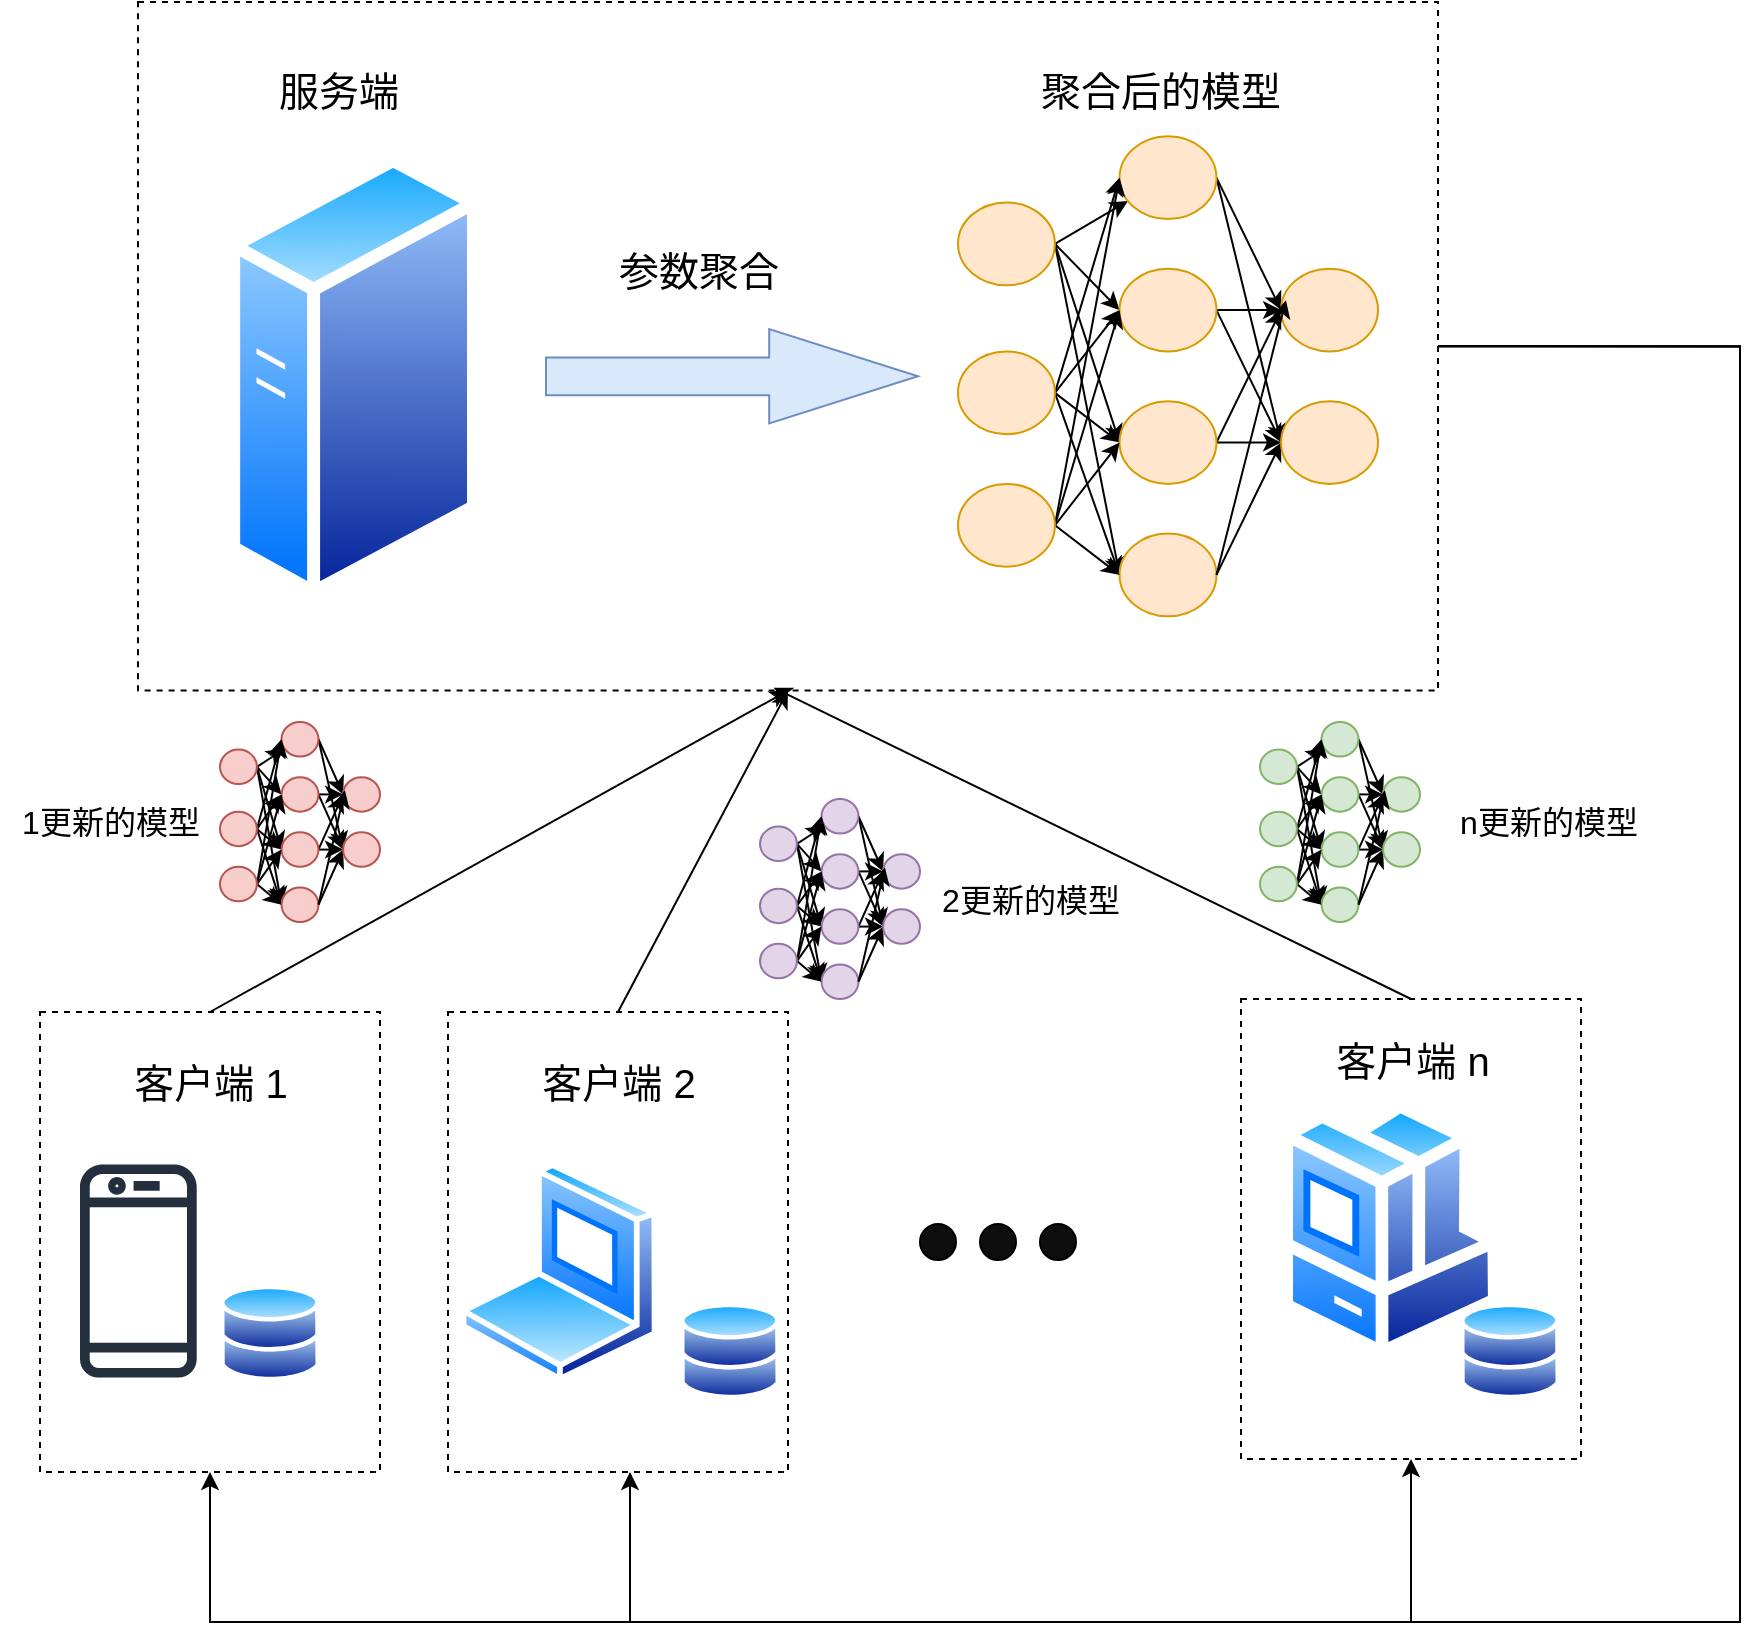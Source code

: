 <mxfile version="26.1.2">
  <diagram name="第 1 页" id="31q3D3CnDwsnLM9kuQsy">
    <mxGraphModel dx="1793" dy="2044" grid="1" gridSize="10" guides="1" tooltips="1" connect="1" arrows="1" fold="1" page="1" pageScale="1" pageWidth="827" pageHeight="1169" math="0" shadow="0">
      <root>
        <mxCell id="0" />
        <mxCell id="1" parent="0" />
        <mxCell id="vy_A0kVUEXBCtg2rwdy0-69" value="" style="rounded=0;whiteSpace=wrap;html=1;fontFamily=Helvetica;fontSize=11;fontColor=default;labelBackgroundColor=default;fillColor=none;strokeColor=default;dashed=1;" vertex="1" parent="1">
          <mxGeometry x="640.5" y="448.5" width="170" height="230" as="geometry" />
        </mxCell>
        <mxCell id="vy_A0kVUEXBCtg2rwdy0-84" style="shape=connector;rounded=0;orthogonalLoop=1;jettySize=auto;html=1;exitX=0.5;exitY=0;exitDx=0;exitDy=0;entryX=0.5;entryY=1;entryDx=0;entryDy=0;strokeColor=default;align=center;verticalAlign=middle;fontFamily=Helvetica;fontSize=11;fontColor=default;labelBackgroundColor=default;endArrow=classic;" edge="1" parent="1" source="vy_A0kVUEXBCtg2rwdy0-51" target="vy_A0kVUEXBCtg2rwdy0-50">
          <mxGeometry relative="1" as="geometry" />
        </mxCell>
        <mxCell id="vy_A0kVUEXBCtg2rwdy0-51" value="" style="rounded=0;whiteSpace=wrap;html=1;fontFamily=Helvetica;fontSize=11;fontColor=default;labelBackgroundColor=default;fillColor=none;strokeColor=default;dashed=1;" vertex="1" parent="1">
          <mxGeometry x="40" y="455" width="170" height="230" as="geometry" />
        </mxCell>
        <mxCell id="vy_A0kVUEXBCtg2rwdy0-1" value="" style="image;aspect=fixed;perimeter=ellipsePerimeter;html=1;align=center;shadow=0;dashed=0;spacingTop=3;image=img/lib/active_directory/databases.svg;" vertex="1" parent="1">
          <mxGeometry x="130.0" y="591" width="50" height="49" as="geometry" />
        </mxCell>
        <mxCell id="vy_A0kVUEXBCtg2rwdy0-3" value="" style="sketch=0;outlineConnect=0;fontColor=#232F3E;gradientColor=none;fillColor=#232F3D;strokeColor=none;dashed=0;verticalLabelPosition=bottom;verticalAlign=top;align=center;html=1;fontSize=12;fontStyle=0;aspect=fixed;pointerEvents=1;shape=mxgraph.aws4.mobile_client;" vertex="1" parent="1">
          <mxGeometry x="60" y="529" width="58.35" height="111" as="geometry" />
        </mxCell>
        <mxCell id="vy_A0kVUEXBCtg2rwdy0-4" value="" style="image;aspect=fixed;perimeter=ellipsePerimeter;html=1;align=center;shadow=0;dashed=0;spacingTop=3;image=img/lib/active_directory/laptop_client.svg;" vertex="1" parent="1">
          <mxGeometry x="250" y="530" width="99" height="110" as="geometry" />
        </mxCell>
        <mxCell id="vy_A0kVUEXBCtg2rwdy0-5" value="" style="image;aspect=fixed;perimeter=ellipsePerimeter;html=1;align=center;shadow=0;dashed=0;spacingTop=3;image=img/lib/active_directory/workstation_client.svg;" vertex="1" parent="1">
          <mxGeometry x="660" y="498.5" width="110.5" height="130" as="geometry" />
        </mxCell>
        <mxCell id="vy_A0kVUEXBCtg2rwdy0-48" value="" style="image;aspect=fixed;perimeter=ellipsePerimeter;html=1;align=center;shadow=0;dashed=0;spacingTop=3;image=img/lib/active_directory/databases.svg;" vertex="1" parent="1">
          <mxGeometry x="360" y="600" width="50" height="49" as="geometry" />
        </mxCell>
        <mxCell id="vy_A0kVUEXBCtg2rwdy0-49" value="" style="image;aspect=fixed;perimeter=ellipsePerimeter;html=1;align=center;shadow=0;dashed=0;spacingTop=3;image=img/lib/active_directory/databases.svg;" vertex="1" parent="1">
          <mxGeometry x="750" y="600" width="50" height="49" as="geometry" />
        </mxCell>
        <mxCell id="vy_A0kVUEXBCtg2rwdy0-60" value="" style="group" vertex="1" connectable="0" parent="1">
          <mxGeometry x="89" y="-50" width="650" height="344.3" as="geometry" />
        </mxCell>
        <mxCell id="vy_A0kVUEXBCtg2rwdy0-50" value="" style="rounded=0;whiteSpace=wrap;html=1;fontFamily=Helvetica;fontSize=11;fontColor=default;labelBackgroundColor=default;fillColor=none;strokeColor=default;dashed=1;" vertex="1" parent="vy_A0kVUEXBCtg2rwdy0-60">
          <mxGeometry width="650" height="344.3" as="geometry" />
        </mxCell>
        <mxCell id="vy_A0kVUEXBCtg2rwdy0-59" value="" style="group" vertex="1" connectable="0" parent="vy_A0kVUEXBCtg2rwdy0-60">
          <mxGeometry x="44.6" y="24.3" width="575.4" height="282.85" as="geometry" />
        </mxCell>
        <mxCell id="vy_A0kVUEXBCtg2rwdy0-2" value="" style="image;aspect=fixed;perimeter=ellipsePerimeter;html=1;align=center;shadow=0;dashed=0;spacingTop=3;image=img/lib/active_directory/generic_server.svg;" vertex="1" parent="vy_A0kVUEXBCtg2rwdy0-59">
          <mxGeometry y="49.99" width="126.4" height="225.71" as="geometry" />
        </mxCell>
        <mxCell id="vy_A0kVUEXBCtg2rwdy0-47" value="" style="group" vertex="1" connectable="0" parent="vy_A0kVUEXBCtg2rwdy0-59">
          <mxGeometry x="365.4" y="42.85" width="210" height="240" as="geometry" />
        </mxCell>
        <mxCell id="vy_A0kVUEXBCtg2rwdy0-21" style="rounded=0;orthogonalLoop=1;jettySize=auto;html=1;exitX=1;exitY=0.5;exitDx=0;exitDy=0;" edge="1" parent="vy_A0kVUEXBCtg2rwdy0-47" source="vy_A0kVUEXBCtg2rwdy0-6" target="vy_A0kVUEXBCtg2rwdy0-9">
          <mxGeometry relative="1" as="geometry" />
        </mxCell>
        <mxCell id="vy_A0kVUEXBCtg2rwdy0-22" style="rounded=0;orthogonalLoop=1;jettySize=auto;html=1;exitX=1;exitY=0.5;exitDx=0;exitDy=0;entryX=0;entryY=0.5;entryDx=0;entryDy=0;" edge="1" parent="vy_A0kVUEXBCtg2rwdy0-47" source="vy_A0kVUEXBCtg2rwdy0-6" target="vy_A0kVUEXBCtg2rwdy0-10">
          <mxGeometry relative="1" as="geometry" />
        </mxCell>
        <mxCell id="vy_A0kVUEXBCtg2rwdy0-23" style="rounded=0;orthogonalLoop=1;jettySize=auto;html=1;exitX=1;exitY=0.5;exitDx=0;exitDy=0;entryX=0;entryY=0.5;entryDx=0;entryDy=0;" edge="1" parent="vy_A0kVUEXBCtg2rwdy0-47" source="vy_A0kVUEXBCtg2rwdy0-6" target="vy_A0kVUEXBCtg2rwdy0-11">
          <mxGeometry relative="1" as="geometry" />
        </mxCell>
        <mxCell id="vy_A0kVUEXBCtg2rwdy0-24" style="rounded=0;orthogonalLoop=1;jettySize=auto;html=1;exitX=1;exitY=0.5;exitDx=0;exitDy=0;entryX=0;entryY=0.5;entryDx=0;entryDy=0;" edge="1" parent="vy_A0kVUEXBCtg2rwdy0-47" source="vy_A0kVUEXBCtg2rwdy0-6" target="vy_A0kVUEXBCtg2rwdy0-12">
          <mxGeometry relative="1" as="geometry" />
        </mxCell>
        <mxCell id="vy_A0kVUEXBCtg2rwdy0-6" value="" style="ellipse;whiteSpace=wrap;html=1;fillColor=#ffe6cc;strokeColor=#d79b00;" vertex="1" parent="vy_A0kVUEXBCtg2rwdy0-47">
          <mxGeometry y="33.103" width="48.462" height="41.379" as="geometry" />
        </mxCell>
        <mxCell id="vy_A0kVUEXBCtg2rwdy0-25" style="edgeStyle=none;shape=connector;rounded=0;orthogonalLoop=1;jettySize=auto;html=1;exitX=1;exitY=0.5;exitDx=0;exitDy=0;entryX=0;entryY=0.5;entryDx=0;entryDy=0;strokeColor=default;align=center;verticalAlign=middle;fontFamily=Helvetica;fontSize=11;fontColor=default;labelBackgroundColor=default;endArrow=classic;" edge="1" parent="vy_A0kVUEXBCtg2rwdy0-47" source="vy_A0kVUEXBCtg2rwdy0-8" target="vy_A0kVUEXBCtg2rwdy0-9">
          <mxGeometry relative="1" as="geometry" />
        </mxCell>
        <mxCell id="vy_A0kVUEXBCtg2rwdy0-26" style="edgeStyle=none;shape=connector;rounded=0;orthogonalLoop=1;jettySize=auto;html=1;exitX=1;exitY=0.5;exitDx=0;exitDy=0;entryX=0;entryY=0.5;entryDx=0;entryDy=0;strokeColor=default;align=center;verticalAlign=middle;fontFamily=Helvetica;fontSize=11;fontColor=default;labelBackgroundColor=default;endArrow=classic;" edge="1" parent="vy_A0kVUEXBCtg2rwdy0-47" source="vy_A0kVUEXBCtg2rwdy0-8" target="vy_A0kVUEXBCtg2rwdy0-10">
          <mxGeometry relative="1" as="geometry" />
        </mxCell>
        <mxCell id="vy_A0kVUEXBCtg2rwdy0-27" style="edgeStyle=none;shape=connector;rounded=0;orthogonalLoop=1;jettySize=auto;html=1;exitX=1;exitY=0.5;exitDx=0;exitDy=0;entryX=0;entryY=0.5;entryDx=0;entryDy=0;strokeColor=default;align=center;verticalAlign=middle;fontFamily=Helvetica;fontSize=11;fontColor=default;labelBackgroundColor=default;endArrow=classic;" edge="1" parent="vy_A0kVUEXBCtg2rwdy0-47" source="vy_A0kVUEXBCtg2rwdy0-8" target="vy_A0kVUEXBCtg2rwdy0-11">
          <mxGeometry relative="1" as="geometry" />
        </mxCell>
        <mxCell id="vy_A0kVUEXBCtg2rwdy0-28" style="edgeStyle=none;shape=connector;rounded=0;orthogonalLoop=1;jettySize=auto;html=1;exitX=1;exitY=0.5;exitDx=0;exitDy=0;entryX=0;entryY=0.5;entryDx=0;entryDy=0;strokeColor=default;align=center;verticalAlign=middle;fontFamily=Helvetica;fontSize=11;fontColor=default;labelBackgroundColor=default;endArrow=classic;" edge="1" parent="vy_A0kVUEXBCtg2rwdy0-47" source="vy_A0kVUEXBCtg2rwdy0-8" target="vy_A0kVUEXBCtg2rwdy0-12">
          <mxGeometry relative="1" as="geometry" />
        </mxCell>
        <mxCell id="vy_A0kVUEXBCtg2rwdy0-8" value="" style="ellipse;whiteSpace=wrap;html=1;fillColor=#ffe6cc;strokeColor=#d79b00;" vertex="1" parent="vy_A0kVUEXBCtg2rwdy0-47">
          <mxGeometry y="107.586" width="48.462" height="41.379" as="geometry" />
        </mxCell>
        <mxCell id="vy_A0kVUEXBCtg2rwdy0-35" style="edgeStyle=none;shape=connector;rounded=0;orthogonalLoop=1;jettySize=auto;html=1;exitX=1;exitY=0.5;exitDx=0;exitDy=0;entryX=0;entryY=0.5;entryDx=0;entryDy=0;strokeColor=default;align=center;verticalAlign=middle;fontFamily=Helvetica;fontSize=11;fontColor=default;labelBackgroundColor=default;endArrow=classic;" edge="1" parent="vy_A0kVUEXBCtg2rwdy0-47" source="vy_A0kVUEXBCtg2rwdy0-9" target="vy_A0kVUEXBCtg2rwdy0-13">
          <mxGeometry relative="1" as="geometry" />
        </mxCell>
        <mxCell id="vy_A0kVUEXBCtg2rwdy0-38" style="edgeStyle=none;shape=connector;rounded=0;orthogonalLoop=1;jettySize=auto;html=1;exitX=1;exitY=0.5;exitDx=0;exitDy=0;entryX=0;entryY=0.5;entryDx=0;entryDy=0;strokeColor=default;align=center;verticalAlign=middle;fontFamily=Helvetica;fontSize=11;fontColor=default;labelBackgroundColor=default;endArrow=classic;" edge="1" parent="vy_A0kVUEXBCtg2rwdy0-47" source="vy_A0kVUEXBCtg2rwdy0-9" target="vy_A0kVUEXBCtg2rwdy0-14">
          <mxGeometry relative="1" as="geometry" />
        </mxCell>
        <mxCell id="vy_A0kVUEXBCtg2rwdy0-9" value="" style="ellipse;whiteSpace=wrap;html=1;fillColor=#ffe6cc;strokeColor=#d79b00;" vertex="1" parent="vy_A0kVUEXBCtg2rwdy0-47">
          <mxGeometry x="80.769" width="48.462" height="41.379" as="geometry" />
        </mxCell>
        <mxCell id="vy_A0kVUEXBCtg2rwdy0-36" style="edgeStyle=none;shape=connector;rounded=0;orthogonalLoop=1;jettySize=auto;html=1;entryX=0;entryY=0.5;entryDx=0;entryDy=0;strokeColor=default;align=center;verticalAlign=middle;fontFamily=Helvetica;fontSize=11;fontColor=default;labelBackgroundColor=default;endArrow=classic;" edge="1" parent="vy_A0kVUEXBCtg2rwdy0-47" source="vy_A0kVUEXBCtg2rwdy0-10" target="vy_A0kVUEXBCtg2rwdy0-13">
          <mxGeometry relative="1" as="geometry" />
        </mxCell>
        <mxCell id="vy_A0kVUEXBCtg2rwdy0-39" style="edgeStyle=none;shape=connector;rounded=0;orthogonalLoop=1;jettySize=auto;html=1;exitX=1;exitY=0.5;exitDx=0;exitDy=0;entryX=0;entryY=0.5;entryDx=0;entryDy=0;strokeColor=default;align=center;verticalAlign=middle;fontFamily=Helvetica;fontSize=11;fontColor=default;labelBackgroundColor=default;endArrow=classic;" edge="1" parent="vy_A0kVUEXBCtg2rwdy0-47" source="vy_A0kVUEXBCtg2rwdy0-10" target="vy_A0kVUEXBCtg2rwdy0-14">
          <mxGeometry relative="1" as="geometry" />
        </mxCell>
        <mxCell id="vy_A0kVUEXBCtg2rwdy0-10" value="" style="ellipse;whiteSpace=wrap;html=1;fillColor=#ffe6cc;strokeColor=#d79b00;" vertex="1" parent="vy_A0kVUEXBCtg2rwdy0-47">
          <mxGeometry x="80.769" y="66.207" width="48.462" height="41.379" as="geometry" />
        </mxCell>
        <mxCell id="vy_A0kVUEXBCtg2rwdy0-40" style="edgeStyle=none;shape=connector;rounded=0;orthogonalLoop=1;jettySize=auto;html=1;exitX=1;exitY=0.5;exitDx=0;exitDy=0;entryX=0;entryY=0.5;entryDx=0;entryDy=0;strokeColor=default;align=center;verticalAlign=middle;fontFamily=Helvetica;fontSize=11;fontColor=default;labelBackgroundColor=default;endArrow=classic;" edge="1" parent="vy_A0kVUEXBCtg2rwdy0-47" source="vy_A0kVUEXBCtg2rwdy0-11" target="vy_A0kVUEXBCtg2rwdy0-13">
          <mxGeometry relative="1" as="geometry" />
        </mxCell>
        <mxCell id="vy_A0kVUEXBCtg2rwdy0-41" style="edgeStyle=none;shape=connector;rounded=0;orthogonalLoop=1;jettySize=auto;html=1;exitX=1;exitY=0.5;exitDx=0;exitDy=0;entryX=0;entryY=0.5;entryDx=0;entryDy=0;strokeColor=default;align=center;verticalAlign=middle;fontFamily=Helvetica;fontSize=11;fontColor=default;labelBackgroundColor=default;endArrow=classic;" edge="1" parent="vy_A0kVUEXBCtg2rwdy0-47" source="vy_A0kVUEXBCtg2rwdy0-11" target="vy_A0kVUEXBCtg2rwdy0-14">
          <mxGeometry relative="1" as="geometry" />
        </mxCell>
        <mxCell id="vy_A0kVUEXBCtg2rwdy0-11" value="" style="ellipse;whiteSpace=wrap;html=1;fillColor=#ffe6cc;strokeColor=#d79b00;" vertex="1" parent="vy_A0kVUEXBCtg2rwdy0-47">
          <mxGeometry x="80.769" y="132.414" width="48.462" height="41.379" as="geometry" />
        </mxCell>
        <mxCell id="vy_A0kVUEXBCtg2rwdy0-46" style="edgeStyle=none;shape=connector;rounded=0;orthogonalLoop=1;jettySize=auto;html=1;exitX=1;exitY=0.5;exitDx=0;exitDy=0;entryX=0;entryY=0.5;entryDx=0;entryDy=0;strokeColor=default;align=center;verticalAlign=middle;fontFamily=Helvetica;fontSize=11;fontColor=default;labelBackgroundColor=default;endArrow=classic;" edge="1" parent="vy_A0kVUEXBCtg2rwdy0-47" source="vy_A0kVUEXBCtg2rwdy0-12" target="vy_A0kVUEXBCtg2rwdy0-14">
          <mxGeometry relative="1" as="geometry" />
        </mxCell>
        <mxCell id="vy_A0kVUEXBCtg2rwdy0-12" value="" style="ellipse;whiteSpace=wrap;html=1;fillColor=#ffe6cc;strokeColor=#d79b00;" vertex="1" parent="vy_A0kVUEXBCtg2rwdy0-47">
          <mxGeometry x="80.769" y="198.621" width="48.462" height="41.379" as="geometry" />
        </mxCell>
        <mxCell id="vy_A0kVUEXBCtg2rwdy0-13" value="" style="ellipse;whiteSpace=wrap;html=1;fillColor=#ffe6cc;strokeColor=#d79b00;" vertex="1" parent="vy_A0kVUEXBCtg2rwdy0-47">
          <mxGeometry x="161.538" y="66.207" width="48.462" height="41.379" as="geometry" />
        </mxCell>
        <mxCell id="vy_A0kVUEXBCtg2rwdy0-14" value="" style="ellipse;whiteSpace=wrap;html=1;fillColor=#ffe6cc;strokeColor=#d79b00;" vertex="1" parent="vy_A0kVUEXBCtg2rwdy0-47">
          <mxGeometry x="161.538" y="132.414" width="48.462" height="41.379" as="geometry" />
        </mxCell>
        <mxCell id="vy_A0kVUEXBCtg2rwdy0-30" style="edgeStyle=none;shape=connector;rounded=0;orthogonalLoop=1;jettySize=auto;html=1;exitX=1;exitY=0.5;exitDx=0;exitDy=0;entryX=0;entryY=0.5;entryDx=0;entryDy=0;strokeColor=default;align=center;verticalAlign=middle;fontFamily=Helvetica;fontSize=11;fontColor=default;labelBackgroundColor=default;endArrow=classic;" edge="1" parent="vy_A0kVUEXBCtg2rwdy0-47" source="vy_A0kVUEXBCtg2rwdy0-15" target="vy_A0kVUEXBCtg2rwdy0-9">
          <mxGeometry relative="1" as="geometry" />
        </mxCell>
        <mxCell id="vy_A0kVUEXBCtg2rwdy0-31" style="edgeStyle=none;shape=connector;rounded=0;orthogonalLoop=1;jettySize=auto;html=1;exitX=1;exitY=0.5;exitDx=0;exitDy=0;entryX=0;entryY=0.5;entryDx=0;entryDy=0;strokeColor=default;align=center;verticalAlign=middle;fontFamily=Helvetica;fontSize=11;fontColor=default;labelBackgroundColor=default;endArrow=classic;" edge="1" parent="vy_A0kVUEXBCtg2rwdy0-47" source="vy_A0kVUEXBCtg2rwdy0-15" target="vy_A0kVUEXBCtg2rwdy0-10">
          <mxGeometry relative="1" as="geometry" />
        </mxCell>
        <mxCell id="vy_A0kVUEXBCtg2rwdy0-32" style="edgeStyle=none;shape=connector;rounded=0;orthogonalLoop=1;jettySize=auto;html=1;exitX=1;exitY=0.5;exitDx=0;exitDy=0;entryX=0;entryY=0.5;entryDx=0;entryDy=0;strokeColor=default;align=center;verticalAlign=middle;fontFamily=Helvetica;fontSize=11;fontColor=default;labelBackgroundColor=default;endArrow=classic;" edge="1" parent="vy_A0kVUEXBCtg2rwdy0-47" source="vy_A0kVUEXBCtg2rwdy0-15" target="vy_A0kVUEXBCtg2rwdy0-11">
          <mxGeometry relative="1" as="geometry" />
        </mxCell>
        <mxCell id="vy_A0kVUEXBCtg2rwdy0-33" style="edgeStyle=none;shape=connector;rounded=0;orthogonalLoop=1;jettySize=auto;html=1;exitX=1;exitY=0.5;exitDx=0;exitDy=0;entryX=0;entryY=0.5;entryDx=0;entryDy=0;strokeColor=default;align=center;verticalAlign=middle;fontFamily=Helvetica;fontSize=11;fontColor=default;labelBackgroundColor=default;endArrow=classic;" edge="1" parent="vy_A0kVUEXBCtg2rwdy0-47" source="vy_A0kVUEXBCtg2rwdy0-15" target="vy_A0kVUEXBCtg2rwdy0-12">
          <mxGeometry relative="1" as="geometry" />
        </mxCell>
        <mxCell id="vy_A0kVUEXBCtg2rwdy0-15" value="" style="ellipse;whiteSpace=wrap;html=1;fillColor=#ffe6cc;strokeColor=#d79b00;" vertex="1" parent="vy_A0kVUEXBCtg2rwdy0-47">
          <mxGeometry y="173.793" width="48.462" height="41.379" as="geometry" />
        </mxCell>
        <mxCell id="vy_A0kVUEXBCtg2rwdy0-44" style="edgeStyle=none;shape=connector;rounded=0;orthogonalLoop=1;jettySize=auto;html=1;exitX=1;exitY=0.5;exitDx=0;exitDy=0;entryX=0.05;entryY=0.38;entryDx=0;entryDy=0;entryPerimeter=0;strokeColor=default;align=center;verticalAlign=middle;fontFamily=Helvetica;fontSize=11;fontColor=default;labelBackgroundColor=default;endArrow=classic;" edge="1" parent="vy_A0kVUEXBCtg2rwdy0-47" source="vy_A0kVUEXBCtg2rwdy0-12" target="vy_A0kVUEXBCtg2rwdy0-13">
          <mxGeometry relative="1" as="geometry" />
        </mxCell>
        <mxCell id="vy_A0kVUEXBCtg2rwdy0-54" value="&lt;font style=&quot;font-size: 20px;&quot;&gt;服务端&lt;/font&gt;" style="text;html=1;align=center;verticalAlign=middle;resizable=0;points=[];autosize=1;strokeColor=none;fillColor=none;fontFamily=Helvetica;fontSize=11;fontColor=default;labelBackgroundColor=default;" vertex="1" parent="vy_A0kVUEXBCtg2rwdy0-59">
          <mxGeometry x="15.4" width="80" height="40" as="geometry" />
        </mxCell>
        <mxCell id="vy_A0kVUEXBCtg2rwdy0-56" value="" style="shape=singleArrow;whiteSpace=wrap;html=1;arrowWidth=0.4;arrowSize=0.4;verticalAlign=top;labelBackgroundColor=default;shadow=0;dashed=0;spacingTop=3;fillColor=#dae8fc;strokeColor=#6c8ebf;" vertex="1" parent="vy_A0kVUEXBCtg2rwdy0-59">
          <mxGeometry x="159.4" y="139.27" width="186" height="47.15" as="geometry" />
        </mxCell>
        <mxCell id="vy_A0kVUEXBCtg2rwdy0-58" value="&lt;font style=&quot;font-size: 20px;&quot;&gt;参数聚合&lt;/font&gt;" style="text;html=1;align=center;verticalAlign=middle;resizable=0;points=[];autosize=1;strokeColor=none;fillColor=none;fontFamily=Helvetica;fontSize=11;fontColor=default;labelBackgroundColor=default;" vertex="1" parent="vy_A0kVUEXBCtg2rwdy0-59">
          <mxGeometry x="185.4" y="90" width="100" height="40" as="geometry" />
        </mxCell>
        <mxCell id="vy_A0kVUEXBCtg2rwdy0-61" value="&lt;font style=&quot;font-size: 20px;&quot;&gt;聚合后的模型&lt;/font&gt;" style="text;html=1;align=center;verticalAlign=middle;resizable=0;points=[];autosize=1;strokeColor=none;fillColor=none;fontFamily=Helvetica;fontSize=11;fontColor=default;labelBackgroundColor=default;" vertex="1" parent="vy_A0kVUEXBCtg2rwdy0-60">
          <mxGeometry x="441" y="24.3" width="140" height="40" as="geometry" />
        </mxCell>
        <mxCell id="vy_A0kVUEXBCtg2rwdy0-63" style="edgeStyle=orthogonalEdgeStyle;shape=connector;rounded=0;orthogonalLoop=1;jettySize=auto;html=1;exitX=1;exitY=0.5;exitDx=0;exitDy=0;entryX=0.5;entryY=1;entryDx=0;entryDy=0;strokeColor=default;align=center;verticalAlign=middle;fontFamily=Helvetica;fontSize=11;fontColor=default;labelBackgroundColor=default;endArrow=classic;" edge="1" parent="1" source="vy_A0kVUEXBCtg2rwdy0-50" target="vy_A0kVUEXBCtg2rwdy0-69">
          <mxGeometry relative="1" as="geometry">
            <mxPoint x="560" y="693.5" as="targetPoint" />
            <Array as="points">
              <mxPoint x="890" y="122" />
              <mxPoint x="890" y="760" />
              <mxPoint x="725" y="760" />
            </Array>
          </mxGeometry>
        </mxCell>
        <mxCell id="vy_A0kVUEXBCtg2rwdy0-64" style="edgeStyle=orthogonalEdgeStyle;shape=connector;rounded=0;orthogonalLoop=1;jettySize=auto;html=1;entryX=0.5;entryY=1;entryDx=0;entryDy=0;strokeColor=default;align=center;verticalAlign=middle;fontFamily=Helvetica;fontSize=11;fontColor=default;labelBackgroundColor=default;endArrow=classic;" edge="1" parent="1" source="vy_A0kVUEXBCtg2rwdy0-50">
          <mxGeometry relative="1" as="geometry">
            <mxPoint x="335" y="685" as="targetPoint" />
            <Array as="points">
              <mxPoint x="890" y="122" />
              <mxPoint x="890" y="760" />
              <mxPoint x="335" y="760" />
            </Array>
          </mxGeometry>
        </mxCell>
        <mxCell id="vy_A0kVUEXBCtg2rwdy0-65" style="edgeStyle=orthogonalEdgeStyle;shape=connector;rounded=0;orthogonalLoop=1;jettySize=auto;html=1;exitX=1;exitY=0.5;exitDx=0;exitDy=0;entryX=0.5;entryY=1;entryDx=0;entryDy=0;strokeColor=default;align=center;verticalAlign=middle;fontFamily=Helvetica;fontSize=11;fontColor=default;labelBackgroundColor=default;endArrow=classic;" edge="1" parent="1" source="vy_A0kVUEXBCtg2rwdy0-50" target="vy_A0kVUEXBCtg2rwdy0-51">
          <mxGeometry relative="1" as="geometry">
            <Array as="points">
              <mxPoint x="890" y="122" />
              <mxPoint x="890" y="760" />
              <mxPoint x="125" y="760" />
            </Array>
          </mxGeometry>
        </mxCell>
        <mxCell id="vy_A0kVUEXBCtg2rwdy0-85" style="shape=connector;rounded=0;orthogonalLoop=1;jettySize=auto;html=1;exitX=0.5;exitY=0;exitDx=0;exitDy=0;entryX=0.5;entryY=1;entryDx=0;entryDy=0;strokeColor=default;align=center;verticalAlign=middle;fontFamily=Helvetica;fontSize=11;fontColor=default;labelBackgroundColor=default;endArrow=classic;" edge="1" parent="1" source="vy_A0kVUEXBCtg2rwdy0-67" target="vy_A0kVUEXBCtg2rwdy0-50">
          <mxGeometry relative="1" as="geometry" />
        </mxCell>
        <mxCell id="vy_A0kVUEXBCtg2rwdy0-67" value="" style="rounded=0;whiteSpace=wrap;html=1;fontFamily=Helvetica;fontSize=11;fontColor=default;labelBackgroundColor=default;fillColor=none;strokeColor=default;dashed=1;" vertex="1" parent="1">
          <mxGeometry x="244" y="455" width="170" height="230" as="geometry" />
        </mxCell>
        <mxCell id="vy_A0kVUEXBCtg2rwdy0-80" value="" style="group" vertex="1" connectable="0" parent="1">
          <mxGeometry x="480" y="561" width="78" height="18" as="geometry" />
        </mxCell>
        <mxCell id="vy_A0kVUEXBCtg2rwdy0-73" value="" style="ellipse;whiteSpace=wrap;html=1;aspect=fixed;fontFamily=Helvetica;fontSize=11;labelBackgroundColor=default;fillColor=light-dark(#0f0e0e, #ededed);" vertex="1" parent="vy_A0kVUEXBCtg2rwdy0-80">
          <mxGeometry width="18" height="18" as="geometry" />
        </mxCell>
        <mxCell id="vy_A0kVUEXBCtg2rwdy0-75" value="" style="ellipse;whiteSpace=wrap;html=1;aspect=fixed;fontFamily=Helvetica;fontSize=11;labelBackgroundColor=default;fillColor=light-dark(#0f0e0e, #ededed);" vertex="1" parent="vy_A0kVUEXBCtg2rwdy0-80">
          <mxGeometry x="30" width="18" height="18" as="geometry" />
        </mxCell>
        <mxCell id="vy_A0kVUEXBCtg2rwdy0-79" value="" style="ellipse;whiteSpace=wrap;html=1;aspect=fixed;fontFamily=Helvetica;fontSize=11;labelBackgroundColor=default;fillColor=light-dark(#0f0e0e, #ededed);" vertex="1" parent="vy_A0kVUEXBCtg2rwdy0-80">
          <mxGeometry x="60" width="18" height="18" as="geometry" />
        </mxCell>
        <mxCell id="vy_A0kVUEXBCtg2rwdy0-81" value="&lt;font style=&quot;font-size: 20px;&quot;&gt;客户端 1&lt;/font&gt;" style="text;html=1;align=center;verticalAlign=middle;resizable=0;points=[];autosize=1;strokeColor=none;fillColor=none;fontFamily=Helvetica;fontSize=11;fontColor=default;labelBackgroundColor=default;" vertex="1" parent="1">
          <mxGeometry x="75.0" y="470" width="100" height="40" as="geometry" />
        </mxCell>
        <mxCell id="vy_A0kVUEXBCtg2rwdy0-82" value="&lt;font style=&quot;font-size: 20px;&quot;&gt;客户端 2&lt;/font&gt;" style="text;html=1;align=center;verticalAlign=middle;resizable=0;points=[];autosize=1;strokeColor=none;fillColor=none;fontFamily=Helvetica;fontSize=11;fontColor=default;labelBackgroundColor=default;" vertex="1" parent="1">
          <mxGeometry x="279" y="470" width="100" height="40" as="geometry" />
        </mxCell>
        <mxCell id="vy_A0kVUEXBCtg2rwdy0-83" value="&lt;font style=&quot;font-size: 20px;&quot;&gt;客户端 n&lt;/font&gt;" style="text;html=1;align=center;verticalAlign=middle;resizable=0;points=[];autosize=1;strokeColor=none;fillColor=none;fontFamily=Helvetica;fontSize=11;fontColor=default;labelBackgroundColor=default;" vertex="1" parent="1">
          <mxGeometry x="675.5" y="458.5" width="100" height="40" as="geometry" />
        </mxCell>
        <mxCell id="vy_A0kVUEXBCtg2rwdy0-86" style="shape=connector;rounded=0;orthogonalLoop=1;jettySize=auto;html=1;entryX=0.489;entryY=0.996;entryDx=0;entryDy=0;entryPerimeter=0;strokeColor=default;align=center;verticalAlign=middle;fontFamily=Helvetica;fontSize=11;fontColor=default;labelBackgroundColor=default;endArrow=classic;exitX=0.5;exitY=0;exitDx=0;exitDy=0;" edge="1" parent="1" source="vy_A0kVUEXBCtg2rwdy0-69" target="vy_A0kVUEXBCtg2rwdy0-50">
          <mxGeometry relative="1" as="geometry" />
        </mxCell>
        <mxCell id="vy_A0kVUEXBCtg2rwdy0-87" value="" style="group" vertex="1" connectable="0" parent="1">
          <mxGeometry x="130" y="310" width="80" height="100" as="geometry" />
        </mxCell>
        <mxCell id="vy_A0kVUEXBCtg2rwdy0-88" style="rounded=0;orthogonalLoop=1;jettySize=auto;html=1;exitX=1;exitY=0.5;exitDx=0;exitDy=0;" edge="1" parent="vy_A0kVUEXBCtg2rwdy0-87" source="vy_A0kVUEXBCtg2rwdy0-92" target="vy_A0kVUEXBCtg2rwdy0-100">
          <mxGeometry relative="1" as="geometry" />
        </mxCell>
        <mxCell id="vy_A0kVUEXBCtg2rwdy0-89" style="rounded=0;orthogonalLoop=1;jettySize=auto;html=1;exitX=1;exitY=0.5;exitDx=0;exitDy=0;entryX=0;entryY=0.5;entryDx=0;entryDy=0;" edge="1" parent="vy_A0kVUEXBCtg2rwdy0-87" source="vy_A0kVUEXBCtg2rwdy0-92" target="vy_A0kVUEXBCtg2rwdy0-103">
          <mxGeometry relative="1" as="geometry" />
        </mxCell>
        <mxCell id="vy_A0kVUEXBCtg2rwdy0-90" style="rounded=0;orthogonalLoop=1;jettySize=auto;html=1;exitX=1;exitY=0.5;exitDx=0;exitDy=0;entryX=0;entryY=0.5;entryDx=0;entryDy=0;" edge="1" parent="vy_A0kVUEXBCtg2rwdy0-87" source="vy_A0kVUEXBCtg2rwdy0-92" target="vy_A0kVUEXBCtg2rwdy0-106">
          <mxGeometry relative="1" as="geometry" />
        </mxCell>
        <mxCell id="vy_A0kVUEXBCtg2rwdy0-91" style="rounded=0;orthogonalLoop=1;jettySize=auto;html=1;exitX=1;exitY=0.5;exitDx=0;exitDy=0;entryX=0;entryY=0.5;entryDx=0;entryDy=0;" edge="1" parent="vy_A0kVUEXBCtg2rwdy0-87" source="vy_A0kVUEXBCtg2rwdy0-92" target="vy_A0kVUEXBCtg2rwdy0-108">
          <mxGeometry relative="1" as="geometry" />
        </mxCell>
        <mxCell id="vy_A0kVUEXBCtg2rwdy0-92" value="" style="ellipse;whiteSpace=wrap;html=1;fillColor=#f8cecc;strokeColor=#b85450;" vertex="1" parent="vy_A0kVUEXBCtg2rwdy0-87">
          <mxGeometry y="13.793" width="18.462" height="17.241" as="geometry" />
        </mxCell>
        <mxCell id="vy_A0kVUEXBCtg2rwdy0-93" style="edgeStyle=none;shape=connector;rounded=0;orthogonalLoop=1;jettySize=auto;html=1;exitX=1;exitY=0.5;exitDx=0;exitDy=0;entryX=0;entryY=0.5;entryDx=0;entryDy=0;strokeColor=default;align=center;verticalAlign=middle;fontFamily=Helvetica;fontSize=11;fontColor=default;labelBackgroundColor=default;endArrow=classic;" edge="1" parent="vy_A0kVUEXBCtg2rwdy0-87" source="vy_A0kVUEXBCtg2rwdy0-97" target="vy_A0kVUEXBCtg2rwdy0-100">
          <mxGeometry relative="1" as="geometry" />
        </mxCell>
        <mxCell id="vy_A0kVUEXBCtg2rwdy0-94" style="edgeStyle=none;shape=connector;rounded=0;orthogonalLoop=1;jettySize=auto;html=1;exitX=1;exitY=0.5;exitDx=0;exitDy=0;entryX=0;entryY=0.5;entryDx=0;entryDy=0;strokeColor=default;align=center;verticalAlign=middle;fontFamily=Helvetica;fontSize=11;fontColor=default;labelBackgroundColor=default;endArrow=classic;" edge="1" parent="vy_A0kVUEXBCtg2rwdy0-87" source="vy_A0kVUEXBCtg2rwdy0-97" target="vy_A0kVUEXBCtg2rwdy0-103">
          <mxGeometry relative="1" as="geometry" />
        </mxCell>
        <mxCell id="vy_A0kVUEXBCtg2rwdy0-95" style="edgeStyle=none;shape=connector;rounded=0;orthogonalLoop=1;jettySize=auto;html=1;exitX=1;exitY=0.5;exitDx=0;exitDy=0;entryX=0;entryY=0.5;entryDx=0;entryDy=0;strokeColor=default;align=center;verticalAlign=middle;fontFamily=Helvetica;fontSize=11;fontColor=default;labelBackgroundColor=default;endArrow=classic;" edge="1" parent="vy_A0kVUEXBCtg2rwdy0-87" source="vy_A0kVUEXBCtg2rwdy0-97" target="vy_A0kVUEXBCtg2rwdy0-106">
          <mxGeometry relative="1" as="geometry" />
        </mxCell>
        <mxCell id="vy_A0kVUEXBCtg2rwdy0-96" style="edgeStyle=none;shape=connector;rounded=0;orthogonalLoop=1;jettySize=auto;html=1;exitX=1;exitY=0.5;exitDx=0;exitDy=0;entryX=0;entryY=0.5;entryDx=0;entryDy=0;strokeColor=default;align=center;verticalAlign=middle;fontFamily=Helvetica;fontSize=11;fontColor=default;labelBackgroundColor=default;endArrow=classic;" edge="1" parent="vy_A0kVUEXBCtg2rwdy0-87" source="vy_A0kVUEXBCtg2rwdy0-97" target="vy_A0kVUEXBCtg2rwdy0-108">
          <mxGeometry relative="1" as="geometry" />
        </mxCell>
        <mxCell id="vy_A0kVUEXBCtg2rwdy0-97" value="" style="ellipse;whiteSpace=wrap;html=1;fillColor=#f8cecc;strokeColor=#b85450;" vertex="1" parent="vy_A0kVUEXBCtg2rwdy0-87">
          <mxGeometry y="44.828" width="18.462" height="17.241" as="geometry" />
        </mxCell>
        <mxCell id="vy_A0kVUEXBCtg2rwdy0-98" style="edgeStyle=none;shape=connector;rounded=0;orthogonalLoop=1;jettySize=auto;html=1;exitX=1;exitY=0.5;exitDx=0;exitDy=0;entryX=0;entryY=0.5;entryDx=0;entryDy=0;strokeColor=default;align=center;verticalAlign=middle;fontFamily=Helvetica;fontSize=11;fontColor=default;labelBackgroundColor=default;endArrow=classic;" edge="1" parent="vy_A0kVUEXBCtg2rwdy0-87" source="vy_A0kVUEXBCtg2rwdy0-100" target="vy_A0kVUEXBCtg2rwdy0-109">
          <mxGeometry relative="1" as="geometry" />
        </mxCell>
        <mxCell id="vy_A0kVUEXBCtg2rwdy0-99" style="edgeStyle=none;shape=connector;rounded=0;orthogonalLoop=1;jettySize=auto;html=1;exitX=1;exitY=0.5;exitDx=0;exitDy=0;entryX=0;entryY=0.5;entryDx=0;entryDy=0;strokeColor=default;align=center;verticalAlign=middle;fontFamily=Helvetica;fontSize=11;fontColor=default;labelBackgroundColor=default;endArrow=classic;" edge="1" parent="vy_A0kVUEXBCtg2rwdy0-87" source="vy_A0kVUEXBCtg2rwdy0-100" target="vy_A0kVUEXBCtg2rwdy0-110">
          <mxGeometry relative="1" as="geometry" />
        </mxCell>
        <mxCell id="vy_A0kVUEXBCtg2rwdy0-100" value="" style="ellipse;whiteSpace=wrap;html=1;fillColor=#f8cecc;strokeColor=#b85450;" vertex="1" parent="vy_A0kVUEXBCtg2rwdy0-87">
          <mxGeometry x="30.769" width="18.462" height="17.241" as="geometry" />
        </mxCell>
        <mxCell id="vy_A0kVUEXBCtg2rwdy0-101" style="edgeStyle=none;shape=connector;rounded=0;orthogonalLoop=1;jettySize=auto;html=1;entryX=0;entryY=0.5;entryDx=0;entryDy=0;strokeColor=default;align=center;verticalAlign=middle;fontFamily=Helvetica;fontSize=11;fontColor=default;labelBackgroundColor=default;endArrow=classic;" edge="1" parent="vy_A0kVUEXBCtg2rwdy0-87" source="vy_A0kVUEXBCtg2rwdy0-103" target="vy_A0kVUEXBCtg2rwdy0-109">
          <mxGeometry relative="1" as="geometry" />
        </mxCell>
        <mxCell id="vy_A0kVUEXBCtg2rwdy0-102" style="edgeStyle=none;shape=connector;rounded=0;orthogonalLoop=1;jettySize=auto;html=1;exitX=1;exitY=0.5;exitDx=0;exitDy=0;entryX=0;entryY=0.5;entryDx=0;entryDy=0;strokeColor=default;align=center;verticalAlign=middle;fontFamily=Helvetica;fontSize=11;fontColor=default;labelBackgroundColor=default;endArrow=classic;" edge="1" parent="vy_A0kVUEXBCtg2rwdy0-87" source="vy_A0kVUEXBCtg2rwdy0-103" target="vy_A0kVUEXBCtg2rwdy0-110">
          <mxGeometry relative="1" as="geometry" />
        </mxCell>
        <mxCell id="vy_A0kVUEXBCtg2rwdy0-103" value="" style="ellipse;whiteSpace=wrap;html=1;fillColor=#f8cecc;strokeColor=#b85450;" vertex="1" parent="vy_A0kVUEXBCtg2rwdy0-87">
          <mxGeometry x="30.769" y="27.586" width="18.462" height="17.241" as="geometry" />
        </mxCell>
        <mxCell id="vy_A0kVUEXBCtg2rwdy0-104" style="edgeStyle=none;shape=connector;rounded=0;orthogonalLoop=1;jettySize=auto;html=1;exitX=1;exitY=0.5;exitDx=0;exitDy=0;entryX=0;entryY=0.5;entryDx=0;entryDy=0;strokeColor=default;align=center;verticalAlign=middle;fontFamily=Helvetica;fontSize=11;fontColor=default;labelBackgroundColor=default;endArrow=classic;" edge="1" parent="vy_A0kVUEXBCtg2rwdy0-87" source="vy_A0kVUEXBCtg2rwdy0-106" target="vy_A0kVUEXBCtg2rwdy0-109">
          <mxGeometry relative="1" as="geometry" />
        </mxCell>
        <mxCell id="vy_A0kVUEXBCtg2rwdy0-105" style="edgeStyle=none;shape=connector;rounded=0;orthogonalLoop=1;jettySize=auto;html=1;exitX=1;exitY=0.5;exitDx=0;exitDy=0;entryX=0;entryY=0.5;entryDx=0;entryDy=0;strokeColor=default;align=center;verticalAlign=middle;fontFamily=Helvetica;fontSize=11;fontColor=default;labelBackgroundColor=default;endArrow=classic;" edge="1" parent="vy_A0kVUEXBCtg2rwdy0-87" source="vy_A0kVUEXBCtg2rwdy0-106" target="vy_A0kVUEXBCtg2rwdy0-110">
          <mxGeometry relative="1" as="geometry" />
        </mxCell>
        <mxCell id="vy_A0kVUEXBCtg2rwdy0-106" value="" style="ellipse;whiteSpace=wrap;html=1;fillColor=#f8cecc;strokeColor=#b85450;" vertex="1" parent="vy_A0kVUEXBCtg2rwdy0-87">
          <mxGeometry x="30.769" y="55.172" width="18.462" height="17.241" as="geometry" />
        </mxCell>
        <mxCell id="vy_A0kVUEXBCtg2rwdy0-107" style="edgeStyle=none;shape=connector;rounded=0;orthogonalLoop=1;jettySize=auto;html=1;exitX=1;exitY=0.5;exitDx=0;exitDy=0;entryX=0;entryY=0.5;entryDx=0;entryDy=0;strokeColor=default;align=center;verticalAlign=middle;fontFamily=Helvetica;fontSize=11;fontColor=default;labelBackgroundColor=default;endArrow=classic;" edge="1" parent="vy_A0kVUEXBCtg2rwdy0-87" source="vy_A0kVUEXBCtg2rwdy0-108" target="vy_A0kVUEXBCtg2rwdy0-110">
          <mxGeometry relative="1" as="geometry" />
        </mxCell>
        <mxCell id="vy_A0kVUEXBCtg2rwdy0-108" value="" style="ellipse;whiteSpace=wrap;html=1;fillColor=#f8cecc;strokeColor=#b85450;" vertex="1" parent="vy_A0kVUEXBCtg2rwdy0-87">
          <mxGeometry x="30.769" y="82.759" width="18.462" height="17.241" as="geometry" />
        </mxCell>
        <mxCell id="vy_A0kVUEXBCtg2rwdy0-109" value="" style="ellipse;whiteSpace=wrap;html=1;fillColor=#f8cecc;strokeColor=#b85450;" vertex="1" parent="vy_A0kVUEXBCtg2rwdy0-87">
          <mxGeometry x="61.538" y="27.586" width="18.462" height="17.241" as="geometry" />
        </mxCell>
        <mxCell id="vy_A0kVUEXBCtg2rwdy0-110" value="" style="ellipse;whiteSpace=wrap;html=1;fillColor=#f8cecc;strokeColor=#b85450;" vertex="1" parent="vy_A0kVUEXBCtg2rwdy0-87">
          <mxGeometry x="61.538" y="55.172" width="18.462" height="17.241" as="geometry" />
        </mxCell>
        <mxCell id="vy_A0kVUEXBCtg2rwdy0-111" style="edgeStyle=none;shape=connector;rounded=0;orthogonalLoop=1;jettySize=auto;html=1;exitX=1;exitY=0.5;exitDx=0;exitDy=0;entryX=0;entryY=0.5;entryDx=0;entryDy=0;strokeColor=default;align=center;verticalAlign=middle;fontFamily=Helvetica;fontSize=11;fontColor=default;labelBackgroundColor=default;endArrow=classic;" edge="1" parent="vy_A0kVUEXBCtg2rwdy0-87" source="vy_A0kVUEXBCtg2rwdy0-115" target="vy_A0kVUEXBCtg2rwdy0-100">
          <mxGeometry relative="1" as="geometry" />
        </mxCell>
        <mxCell id="vy_A0kVUEXBCtg2rwdy0-112" style="edgeStyle=none;shape=connector;rounded=0;orthogonalLoop=1;jettySize=auto;html=1;exitX=1;exitY=0.5;exitDx=0;exitDy=0;entryX=0;entryY=0.5;entryDx=0;entryDy=0;strokeColor=default;align=center;verticalAlign=middle;fontFamily=Helvetica;fontSize=11;fontColor=default;labelBackgroundColor=default;endArrow=classic;" edge="1" parent="vy_A0kVUEXBCtg2rwdy0-87" source="vy_A0kVUEXBCtg2rwdy0-115" target="vy_A0kVUEXBCtg2rwdy0-103">
          <mxGeometry relative="1" as="geometry" />
        </mxCell>
        <mxCell id="vy_A0kVUEXBCtg2rwdy0-113" style="edgeStyle=none;shape=connector;rounded=0;orthogonalLoop=1;jettySize=auto;html=1;exitX=1;exitY=0.5;exitDx=0;exitDy=0;entryX=0;entryY=0.5;entryDx=0;entryDy=0;strokeColor=default;align=center;verticalAlign=middle;fontFamily=Helvetica;fontSize=11;fontColor=default;labelBackgroundColor=default;endArrow=classic;" edge="1" parent="vy_A0kVUEXBCtg2rwdy0-87" source="vy_A0kVUEXBCtg2rwdy0-115" target="vy_A0kVUEXBCtg2rwdy0-106">
          <mxGeometry relative="1" as="geometry" />
        </mxCell>
        <mxCell id="vy_A0kVUEXBCtg2rwdy0-114" style="edgeStyle=none;shape=connector;rounded=0;orthogonalLoop=1;jettySize=auto;html=1;exitX=1;exitY=0.5;exitDx=0;exitDy=0;entryX=0;entryY=0.5;entryDx=0;entryDy=0;strokeColor=default;align=center;verticalAlign=middle;fontFamily=Helvetica;fontSize=11;fontColor=default;labelBackgroundColor=default;endArrow=classic;" edge="1" parent="vy_A0kVUEXBCtg2rwdy0-87" source="vy_A0kVUEXBCtg2rwdy0-115" target="vy_A0kVUEXBCtg2rwdy0-108">
          <mxGeometry relative="1" as="geometry" />
        </mxCell>
        <mxCell id="vy_A0kVUEXBCtg2rwdy0-115" value="" style="ellipse;whiteSpace=wrap;html=1;fillColor=#f8cecc;strokeColor=#b85450;" vertex="1" parent="vy_A0kVUEXBCtg2rwdy0-87">
          <mxGeometry y="72.414" width="18.462" height="17.241" as="geometry" />
        </mxCell>
        <mxCell id="vy_A0kVUEXBCtg2rwdy0-116" style="edgeStyle=none;shape=connector;rounded=0;orthogonalLoop=1;jettySize=auto;html=1;exitX=1;exitY=0.5;exitDx=0;exitDy=0;entryX=0.05;entryY=0.38;entryDx=0;entryDy=0;entryPerimeter=0;strokeColor=default;align=center;verticalAlign=middle;fontFamily=Helvetica;fontSize=11;fontColor=default;labelBackgroundColor=default;endArrow=classic;" edge="1" parent="vy_A0kVUEXBCtg2rwdy0-87" source="vy_A0kVUEXBCtg2rwdy0-108" target="vy_A0kVUEXBCtg2rwdy0-109">
          <mxGeometry relative="1" as="geometry" />
        </mxCell>
        <mxCell id="vy_A0kVUEXBCtg2rwdy0-118" value="" style="group" vertex="1" connectable="0" parent="1">
          <mxGeometry x="400" y="348.5" width="80" height="100" as="geometry" />
        </mxCell>
        <mxCell id="vy_A0kVUEXBCtg2rwdy0-119" style="rounded=0;orthogonalLoop=1;jettySize=auto;html=1;exitX=1;exitY=0.5;exitDx=0;exitDy=0;" edge="1" parent="vy_A0kVUEXBCtg2rwdy0-118" source="vy_A0kVUEXBCtg2rwdy0-123" target="vy_A0kVUEXBCtg2rwdy0-131">
          <mxGeometry relative="1" as="geometry" />
        </mxCell>
        <mxCell id="vy_A0kVUEXBCtg2rwdy0-120" style="rounded=0;orthogonalLoop=1;jettySize=auto;html=1;exitX=1;exitY=0.5;exitDx=0;exitDy=0;entryX=0;entryY=0.5;entryDx=0;entryDy=0;" edge="1" parent="vy_A0kVUEXBCtg2rwdy0-118" source="vy_A0kVUEXBCtg2rwdy0-123" target="vy_A0kVUEXBCtg2rwdy0-134">
          <mxGeometry relative="1" as="geometry" />
        </mxCell>
        <mxCell id="vy_A0kVUEXBCtg2rwdy0-121" style="rounded=0;orthogonalLoop=1;jettySize=auto;html=1;exitX=1;exitY=0.5;exitDx=0;exitDy=0;entryX=0;entryY=0.5;entryDx=0;entryDy=0;" edge="1" parent="vy_A0kVUEXBCtg2rwdy0-118" source="vy_A0kVUEXBCtg2rwdy0-123" target="vy_A0kVUEXBCtg2rwdy0-137">
          <mxGeometry relative="1" as="geometry" />
        </mxCell>
        <mxCell id="vy_A0kVUEXBCtg2rwdy0-122" style="rounded=0;orthogonalLoop=1;jettySize=auto;html=1;exitX=1;exitY=0.5;exitDx=0;exitDy=0;entryX=0;entryY=0.5;entryDx=0;entryDy=0;" edge="1" parent="vy_A0kVUEXBCtg2rwdy0-118" source="vy_A0kVUEXBCtg2rwdy0-123" target="vy_A0kVUEXBCtg2rwdy0-139">
          <mxGeometry relative="1" as="geometry" />
        </mxCell>
        <mxCell id="vy_A0kVUEXBCtg2rwdy0-123" value="" style="ellipse;whiteSpace=wrap;html=1;fillColor=#e1d5e7;strokeColor=#9673a6;" vertex="1" parent="vy_A0kVUEXBCtg2rwdy0-118">
          <mxGeometry y="13.793" width="18.462" height="17.241" as="geometry" />
        </mxCell>
        <mxCell id="vy_A0kVUEXBCtg2rwdy0-124" style="edgeStyle=none;shape=connector;rounded=0;orthogonalLoop=1;jettySize=auto;html=1;exitX=1;exitY=0.5;exitDx=0;exitDy=0;entryX=0;entryY=0.5;entryDx=0;entryDy=0;strokeColor=default;align=center;verticalAlign=middle;fontFamily=Helvetica;fontSize=11;fontColor=default;labelBackgroundColor=default;endArrow=classic;" edge="1" parent="vy_A0kVUEXBCtg2rwdy0-118" source="vy_A0kVUEXBCtg2rwdy0-128" target="vy_A0kVUEXBCtg2rwdy0-131">
          <mxGeometry relative="1" as="geometry" />
        </mxCell>
        <mxCell id="vy_A0kVUEXBCtg2rwdy0-125" style="edgeStyle=none;shape=connector;rounded=0;orthogonalLoop=1;jettySize=auto;html=1;exitX=1;exitY=0.5;exitDx=0;exitDy=0;entryX=0;entryY=0.5;entryDx=0;entryDy=0;strokeColor=default;align=center;verticalAlign=middle;fontFamily=Helvetica;fontSize=11;fontColor=default;labelBackgroundColor=default;endArrow=classic;" edge="1" parent="vy_A0kVUEXBCtg2rwdy0-118" source="vy_A0kVUEXBCtg2rwdy0-128" target="vy_A0kVUEXBCtg2rwdy0-134">
          <mxGeometry relative="1" as="geometry" />
        </mxCell>
        <mxCell id="vy_A0kVUEXBCtg2rwdy0-126" style="edgeStyle=none;shape=connector;rounded=0;orthogonalLoop=1;jettySize=auto;html=1;exitX=1;exitY=0.5;exitDx=0;exitDy=0;entryX=0;entryY=0.5;entryDx=0;entryDy=0;strokeColor=default;align=center;verticalAlign=middle;fontFamily=Helvetica;fontSize=11;fontColor=default;labelBackgroundColor=default;endArrow=classic;" edge="1" parent="vy_A0kVUEXBCtg2rwdy0-118" source="vy_A0kVUEXBCtg2rwdy0-128" target="vy_A0kVUEXBCtg2rwdy0-137">
          <mxGeometry relative="1" as="geometry" />
        </mxCell>
        <mxCell id="vy_A0kVUEXBCtg2rwdy0-127" style="edgeStyle=none;shape=connector;rounded=0;orthogonalLoop=1;jettySize=auto;html=1;exitX=1;exitY=0.5;exitDx=0;exitDy=0;entryX=0;entryY=0.5;entryDx=0;entryDy=0;strokeColor=default;align=center;verticalAlign=middle;fontFamily=Helvetica;fontSize=11;fontColor=default;labelBackgroundColor=default;endArrow=classic;" edge="1" parent="vy_A0kVUEXBCtg2rwdy0-118" source="vy_A0kVUEXBCtg2rwdy0-128" target="vy_A0kVUEXBCtg2rwdy0-139">
          <mxGeometry relative="1" as="geometry" />
        </mxCell>
        <mxCell id="vy_A0kVUEXBCtg2rwdy0-128" value="" style="ellipse;whiteSpace=wrap;html=1;fillColor=#e1d5e7;strokeColor=#9673a6;" vertex="1" parent="vy_A0kVUEXBCtg2rwdy0-118">
          <mxGeometry y="44.828" width="18.462" height="17.241" as="geometry" />
        </mxCell>
        <mxCell id="vy_A0kVUEXBCtg2rwdy0-129" style="edgeStyle=none;shape=connector;rounded=0;orthogonalLoop=1;jettySize=auto;html=1;exitX=1;exitY=0.5;exitDx=0;exitDy=0;entryX=0;entryY=0.5;entryDx=0;entryDy=0;strokeColor=default;align=center;verticalAlign=middle;fontFamily=Helvetica;fontSize=11;fontColor=default;labelBackgroundColor=default;endArrow=classic;" edge="1" parent="vy_A0kVUEXBCtg2rwdy0-118" source="vy_A0kVUEXBCtg2rwdy0-131" target="vy_A0kVUEXBCtg2rwdy0-140">
          <mxGeometry relative="1" as="geometry" />
        </mxCell>
        <mxCell id="vy_A0kVUEXBCtg2rwdy0-130" style="edgeStyle=none;shape=connector;rounded=0;orthogonalLoop=1;jettySize=auto;html=1;exitX=1;exitY=0.5;exitDx=0;exitDy=0;entryX=0;entryY=0.5;entryDx=0;entryDy=0;strokeColor=default;align=center;verticalAlign=middle;fontFamily=Helvetica;fontSize=11;fontColor=default;labelBackgroundColor=default;endArrow=classic;" edge="1" parent="vy_A0kVUEXBCtg2rwdy0-118" source="vy_A0kVUEXBCtg2rwdy0-131" target="vy_A0kVUEXBCtg2rwdy0-141">
          <mxGeometry relative="1" as="geometry" />
        </mxCell>
        <mxCell id="vy_A0kVUEXBCtg2rwdy0-131" value="" style="ellipse;whiteSpace=wrap;html=1;fillColor=#e1d5e7;strokeColor=#9673a6;" vertex="1" parent="vy_A0kVUEXBCtg2rwdy0-118">
          <mxGeometry x="30.769" width="18.462" height="17.241" as="geometry" />
        </mxCell>
        <mxCell id="vy_A0kVUEXBCtg2rwdy0-132" style="edgeStyle=none;shape=connector;rounded=0;orthogonalLoop=1;jettySize=auto;html=1;entryX=0;entryY=0.5;entryDx=0;entryDy=0;strokeColor=default;align=center;verticalAlign=middle;fontFamily=Helvetica;fontSize=11;fontColor=default;labelBackgroundColor=default;endArrow=classic;" edge="1" parent="vy_A0kVUEXBCtg2rwdy0-118" source="vy_A0kVUEXBCtg2rwdy0-134" target="vy_A0kVUEXBCtg2rwdy0-140">
          <mxGeometry relative="1" as="geometry" />
        </mxCell>
        <mxCell id="vy_A0kVUEXBCtg2rwdy0-133" style="edgeStyle=none;shape=connector;rounded=0;orthogonalLoop=1;jettySize=auto;html=1;exitX=1;exitY=0.5;exitDx=0;exitDy=0;entryX=0;entryY=0.5;entryDx=0;entryDy=0;strokeColor=default;align=center;verticalAlign=middle;fontFamily=Helvetica;fontSize=11;fontColor=default;labelBackgroundColor=default;endArrow=classic;" edge="1" parent="vy_A0kVUEXBCtg2rwdy0-118" source="vy_A0kVUEXBCtg2rwdy0-134" target="vy_A0kVUEXBCtg2rwdy0-141">
          <mxGeometry relative="1" as="geometry" />
        </mxCell>
        <mxCell id="vy_A0kVUEXBCtg2rwdy0-134" value="" style="ellipse;whiteSpace=wrap;html=1;fillColor=#e1d5e7;strokeColor=#9673a6;" vertex="1" parent="vy_A0kVUEXBCtg2rwdy0-118">
          <mxGeometry x="30.769" y="27.586" width="18.462" height="17.241" as="geometry" />
        </mxCell>
        <mxCell id="vy_A0kVUEXBCtg2rwdy0-135" style="edgeStyle=none;shape=connector;rounded=0;orthogonalLoop=1;jettySize=auto;html=1;exitX=1;exitY=0.5;exitDx=0;exitDy=0;entryX=0;entryY=0.5;entryDx=0;entryDy=0;strokeColor=default;align=center;verticalAlign=middle;fontFamily=Helvetica;fontSize=11;fontColor=default;labelBackgroundColor=default;endArrow=classic;" edge="1" parent="vy_A0kVUEXBCtg2rwdy0-118" source="vy_A0kVUEXBCtg2rwdy0-137" target="vy_A0kVUEXBCtg2rwdy0-140">
          <mxGeometry relative="1" as="geometry" />
        </mxCell>
        <mxCell id="vy_A0kVUEXBCtg2rwdy0-136" style="edgeStyle=none;shape=connector;rounded=0;orthogonalLoop=1;jettySize=auto;html=1;exitX=1;exitY=0.5;exitDx=0;exitDy=0;entryX=0;entryY=0.5;entryDx=0;entryDy=0;strokeColor=default;align=center;verticalAlign=middle;fontFamily=Helvetica;fontSize=11;fontColor=default;labelBackgroundColor=default;endArrow=classic;" edge="1" parent="vy_A0kVUEXBCtg2rwdy0-118" source="vy_A0kVUEXBCtg2rwdy0-137" target="vy_A0kVUEXBCtg2rwdy0-141">
          <mxGeometry relative="1" as="geometry" />
        </mxCell>
        <mxCell id="vy_A0kVUEXBCtg2rwdy0-137" value="" style="ellipse;whiteSpace=wrap;html=1;fillColor=#e1d5e7;strokeColor=#9673a6;" vertex="1" parent="vy_A0kVUEXBCtg2rwdy0-118">
          <mxGeometry x="30.769" y="55.172" width="18.462" height="17.241" as="geometry" />
        </mxCell>
        <mxCell id="vy_A0kVUEXBCtg2rwdy0-138" style="edgeStyle=none;shape=connector;rounded=0;orthogonalLoop=1;jettySize=auto;html=1;exitX=1;exitY=0.5;exitDx=0;exitDy=0;entryX=0;entryY=0.5;entryDx=0;entryDy=0;strokeColor=default;align=center;verticalAlign=middle;fontFamily=Helvetica;fontSize=11;fontColor=default;labelBackgroundColor=default;endArrow=classic;" edge="1" parent="vy_A0kVUEXBCtg2rwdy0-118" source="vy_A0kVUEXBCtg2rwdy0-139" target="vy_A0kVUEXBCtg2rwdy0-141">
          <mxGeometry relative="1" as="geometry" />
        </mxCell>
        <mxCell id="vy_A0kVUEXBCtg2rwdy0-139" value="" style="ellipse;whiteSpace=wrap;html=1;fillColor=#e1d5e7;strokeColor=#9673a6;" vertex="1" parent="vy_A0kVUEXBCtg2rwdy0-118">
          <mxGeometry x="30.769" y="82.759" width="18.462" height="17.241" as="geometry" />
        </mxCell>
        <mxCell id="vy_A0kVUEXBCtg2rwdy0-140" value="" style="ellipse;whiteSpace=wrap;html=1;fillColor=#e1d5e7;strokeColor=#9673a6;" vertex="1" parent="vy_A0kVUEXBCtg2rwdy0-118">
          <mxGeometry x="61.538" y="27.586" width="18.462" height="17.241" as="geometry" />
        </mxCell>
        <mxCell id="vy_A0kVUEXBCtg2rwdy0-141" value="" style="ellipse;whiteSpace=wrap;html=1;fillColor=#e1d5e7;strokeColor=#9673a6;" vertex="1" parent="vy_A0kVUEXBCtg2rwdy0-118">
          <mxGeometry x="61.538" y="55.172" width="18.462" height="17.241" as="geometry" />
        </mxCell>
        <mxCell id="vy_A0kVUEXBCtg2rwdy0-142" style="edgeStyle=none;shape=connector;rounded=0;orthogonalLoop=1;jettySize=auto;html=1;exitX=1;exitY=0.5;exitDx=0;exitDy=0;entryX=0;entryY=0.5;entryDx=0;entryDy=0;strokeColor=default;align=center;verticalAlign=middle;fontFamily=Helvetica;fontSize=11;fontColor=default;labelBackgroundColor=default;endArrow=classic;" edge="1" parent="vy_A0kVUEXBCtg2rwdy0-118" source="vy_A0kVUEXBCtg2rwdy0-146" target="vy_A0kVUEXBCtg2rwdy0-131">
          <mxGeometry relative="1" as="geometry" />
        </mxCell>
        <mxCell id="vy_A0kVUEXBCtg2rwdy0-143" style="edgeStyle=none;shape=connector;rounded=0;orthogonalLoop=1;jettySize=auto;html=1;exitX=1;exitY=0.5;exitDx=0;exitDy=0;entryX=0;entryY=0.5;entryDx=0;entryDy=0;strokeColor=default;align=center;verticalAlign=middle;fontFamily=Helvetica;fontSize=11;fontColor=default;labelBackgroundColor=default;endArrow=classic;" edge="1" parent="vy_A0kVUEXBCtg2rwdy0-118" source="vy_A0kVUEXBCtg2rwdy0-146" target="vy_A0kVUEXBCtg2rwdy0-134">
          <mxGeometry relative="1" as="geometry" />
        </mxCell>
        <mxCell id="vy_A0kVUEXBCtg2rwdy0-144" style="edgeStyle=none;shape=connector;rounded=0;orthogonalLoop=1;jettySize=auto;html=1;exitX=1;exitY=0.5;exitDx=0;exitDy=0;entryX=0;entryY=0.5;entryDx=0;entryDy=0;strokeColor=default;align=center;verticalAlign=middle;fontFamily=Helvetica;fontSize=11;fontColor=default;labelBackgroundColor=default;endArrow=classic;" edge="1" parent="vy_A0kVUEXBCtg2rwdy0-118" source="vy_A0kVUEXBCtg2rwdy0-146" target="vy_A0kVUEXBCtg2rwdy0-137">
          <mxGeometry relative="1" as="geometry" />
        </mxCell>
        <mxCell id="vy_A0kVUEXBCtg2rwdy0-145" style="edgeStyle=none;shape=connector;rounded=0;orthogonalLoop=1;jettySize=auto;html=1;exitX=1;exitY=0.5;exitDx=0;exitDy=0;entryX=0;entryY=0.5;entryDx=0;entryDy=0;strokeColor=default;align=center;verticalAlign=middle;fontFamily=Helvetica;fontSize=11;fontColor=default;labelBackgroundColor=default;endArrow=classic;" edge="1" parent="vy_A0kVUEXBCtg2rwdy0-118" source="vy_A0kVUEXBCtg2rwdy0-146" target="vy_A0kVUEXBCtg2rwdy0-139">
          <mxGeometry relative="1" as="geometry" />
        </mxCell>
        <mxCell id="vy_A0kVUEXBCtg2rwdy0-146" value="" style="ellipse;whiteSpace=wrap;html=1;fillColor=#e1d5e7;strokeColor=#9673a6;" vertex="1" parent="vy_A0kVUEXBCtg2rwdy0-118">
          <mxGeometry y="72.414" width="18.462" height="17.241" as="geometry" />
        </mxCell>
        <mxCell id="vy_A0kVUEXBCtg2rwdy0-147" style="edgeStyle=none;shape=connector;rounded=0;orthogonalLoop=1;jettySize=auto;html=1;exitX=1;exitY=0.5;exitDx=0;exitDy=0;entryX=0.05;entryY=0.38;entryDx=0;entryDy=0;entryPerimeter=0;strokeColor=default;align=center;verticalAlign=middle;fontFamily=Helvetica;fontSize=11;fontColor=default;labelBackgroundColor=default;endArrow=classic;" edge="1" parent="vy_A0kVUEXBCtg2rwdy0-118" source="vy_A0kVUEXBCtg2rwdy0-139" target="vy_A0kVUEXBCtg2rwdy0-140">
          <mxGeometry relative="1" as="geometry" />
        </mxCell>
        <mxCell id="vy_A0kVUEXBCtg2rwdy0-148" value="" style="group" vertex="1" connectable="0" parent="1">
          <mxGeometry x="650" y="310" width="80" height="100" as="geometry" />
        </mxCell>
        <mxCell id="vy_A0kVUEXBCtg2rwdy0-149" style="rounded=0;orthogonalLoop=1;jettySize=auto;html=1;exitX=1;exitY=0.5;exitDx=0;exitDy=0;" edge="1" parent="vy_A0kVUEXBCtg2rwdy0-148" source="vy_A0kVUEXBCtg2rwdy0-153" target="vy_A0kVUEXBCtg2rwdy0-161">
          <mxGeometry relative="1" as="geometry" />
        </mxCell>
        <mxCell id="vy_A0kVUEXBCtg2rwdy0-150" style="rounded=0;orthogonalLoop=1;jettySize=auto;html=1;exitX=1;exitY=0.5;exitDx=0;exitDy=0;entryX=0;entryY=0.5;entryDx=0;entryDy=0;" edge="1" parent="vy_A0kVUEXBCtg2rwdy0-148" source="vy_A0kVUEXBCtg2rwdy0-153" target="vy_A0kVUEXBCtg2rwdy0-164">
          <mxGeometry relative="1" as="geometry" />
        </mxCell>
        <mxCell id="vy_A0kVUEXBCtg2rwdy0-151" style="rounded=0;orthogonalLoop=1;jettySize=auto;html=1;exitX=1;exitY=0.5;exitDx=0;exitDy=0;entryX=0;entryY=0.5;entryDx=0;entryDy=0;" edge="1" parent="vy_A0kVUEXBCtg2rwdy0-148" source="vy_A0kVUEXBCtg2rwdy0-153" target="vy_A0kVUEXBCtg2rwdy0-167">
          <mxGeometry relative="1" as="geometry" />
        </mxCell>
        <mxCell id="vy_A0kVUEXBCtg2rwdy0-152" style="rounded=0;orthogonalLoop=1;jettySize=auto;html=1;exitX=1;exitY=0.5;exitDx=0;exitDy=0;entryX=0;entryY=0.5;entryDx=0;entryDy=0;" edge="1" parent="vy_A0kVUEXBCtg2rwdy0-148" source="vy_A0kVUEXBCtg2rwdy0-153" target="vy_A0kVUEXBCtg2rwdy0-169">
          <mxGeometry relative="1" as="geometry" />
        </mxCell>
        <mxCell id="vy_A0kVUEXBCtg2rwdy0-153" value="" style="ellipse;whiteSpace=wrap;html=1;fillColor=#d5e8d4;strokeColor=#82b366;" vertex="1" parent="vy_A0kVUEXBCtg2rwdy0-148">
          <mxGeometry y="13.793" width="18.462" height="17.241" as="geometry" />
        </mxCell>
        <mxCell id="vy_A0kVUEXBCtg2rwdy0-154" style="edgeStyle=none;shape=connector;rounded=0;orthogonalLoop=1;jettySize=auto;html=1;exitX=1;exitY=0.5;exitDx=0;exitDy=0;entryX=0;entryY=0.5;entryDx=0;entryDy=0;strokeColor=default;align=center;verticalAlign=middle;fontFamily=Helvetica;fontSize=11;fontColor=default;labelBackgroundColor=default;endArrow=classic;" edge="1" parent="vy_A0kVUEXBCtg2rwdy0-148" source="vy_A0kVUEXBCtg2rwdy0-158" target="vy_A0kVUEXBCtg2rwdy0-161">
          <mxGeometry relative="1" as="geometry" />
        </mxCell>
        <mxCell id="vy_A0kVUEXBCtg2rwdy0-155" style="edgeStyle=none;shape=connector;rounded=0;orthogonalLoop=1;jettySize=auto;html=1;exitX=1;exitY=0.5;exitDx=0;exitDy=0;entryX=0;entryY=0.5;entryDx=0;entryDy=0;strokeColor=default;align=center;verticalAlign=middle;fontFamily=Helvetica;fontSize=11;fontColor=default;labelBackgroundColor=default;endArrow=classic;" edge="1" parent="vy_A0kVUEXBCtg2rwdy0-148" source="vy_A0kVUEXBCtg2rwdy0-158" target="vy_A0kVUEXBCtg2rwdy0-164">
          <mxGeometry relative="1" as="geometry" />
        </mxCell>
        <mxCell id="vy_A0kVUEXBCtg2rwdy0-156" style="edgeStyle=none;shape=connector;rounded=0;orthogonalLoop=1;jettySize=auto;html=1;exitX=1;exitY=0.5;exitDx=0;exitDy=0;entryX=0;entryY=0.5;entryDx=0;entryDy=0;strokeColor=default;align=center;verticalAlign=middle;fontFamily=Helvetica;fontSize=11;fontColor=default;labelBackgroundColor=default;endArrow=classic;" edge="1" parent="vy_A0kVUEXBCtg2rwdy0-148" source="vy_A0kVUEXBCtg2rwdy0-158" target="vy_A0kVUEXBCtg2rwdy0-167">
          <mxGeometry relative="1" as="geometry" />
        </mxCell>
        <mxCell id="vy_A0kVUEXBCtg2rwdy0-157" style="edgeStyle=none;shape=connector;rounded=0;orthogonalLoop=1;jettySize=auto;html=1;exitX=1;exitY=0.5;exitDx=0;exitDy=0;entryX=0;entryY=0.5;entryDx=0;entryDy=0;strokeColor=default;align=center;verticalAlign=middle;fontFamily=Helvetica;fontSize=11;fontColor=default;labelBackgroundColor=default;endArrow=classic;" edge="1" parent="vy_A0kVUEXBCtg2rwdy0-148" source="vy_A0kVUEXBCtg2rwdy0-158" target="vy_A0kVUEXBCtg2rwdy0-169">
          <mxGeometry relative="1" as="geometry" />
        </mxCell>
        <mxCell id="vy_A0kVUEXBCtg2rwdy0-158" value="" style="ellipse;whiteSpace=wrap;html=1;fillColor=#d5e8d4;strokeColor=#82b366;" vertex="1" parent="vy_A0kVUEXBCtg2rwdy0-148">
          <mxGeometry y="44.828" width="18.462" height="17.241" as="geometry" />
        </mxCell>
        <mxCell id="vy_A0kVUEXBCtg2rwdy0-159" style="edgeStyle=none;shape=connector;rounded=0;orthogonalLoop=1;jettySize=auto;html=1;exitX=1;exitY=0.5;exitDx=0;exitDy=0;entryX=0;entryY=0.5;entryDx=0;entryDy=0;strokeColor=default;align=center;verticalAlign=middle;fontFamily=Helvetica;fontSize=11;fontColor=default;labelBackgroundColor=default;endArrow=classic;" edge="1" parent="vy_A0kVUEXBCtg2rwdy0-148" source="vy_A0kVUEXBCtg2rwdy0-161" target="vy_A0kVUEXBCtg2rwdy0-170">
          <mxGeometry relative="1" as="geometry" />
        </mxCell>
        <mxCell id="vy_A0kVUEXBCtg2rwdy0-160" style="edgeStyle=none;shape=connector;rounded=0;orthogonalLoop=1;jettySize=auto;html=1;exitX=1;exitY=0.5;exitDx=0;exitDy=0;entryX=0;entryY=0.5;entryDx=0;entryDy=0;strokeColor=default;align=center;verticalAlign=middle;fontFamily=Helvetica;fontSize=11;fontColor=default;labelBackgroundColor=default;endArrow=classic;" edge="1" parent="vy_A0kVUEXBCtg2rwdy0-148" source="vy_A0kVUEXBCtg2rwdy0-161" target="vy_A0kVUEXBCtg2rwdy0-171">
          <mxGeometry relative="1" as="geometry" />
        </mxCell>
        <mxCell id="vy_A0kVUEXBCtg2rwdy0-161" value="" style="ellipse;whiteSpace=wrap;html=1;fillColor=#d5e8d4;strokeColor=#82b366;" vertex="1" parent="vy_A0kVUEXBCtg2rwdy0-148">
          <mxGeometry x="30.769" width="18.462" height="17.241" as="geometry" />
        </mxCell>
        <mxCell id="vy_A0kVUEXBCtg2rwdy0-162" style="edgeStyle=none;shape=connector;rounded=0;orthogonalLoop=1;jettySize=auto;html=1;entryX=0;entryY=0.5;entryDx=0;entryDy=0;strokeColor=default;align=center;verticalAlign=middle;fontFamily=Helvetica;fontSize=11;fontColor=default;labelBackgroundColor=default;endArrow=classic;" edge="1" parent="vy_A0kVUEXBCtg2rwdy0-148" source="vy_A0kVUEXBCtg2rwdy0-164" target="vy_A0kVUEXBCtg2rwdy0-170">
          <mxGeometry relative="1" as="geometry" />
        </mxCell>
        <mxCell id="vy_A0kVUEXBCtg2rwdy0-163" style="edgeStyle=none;shape=connector;rounded=0;orthogonalLoop=1;jettySize=auto;html=1;exitX=1;exitY=0.5;exitDx=0;exitDy=0;entryX=0;entryY=0.5;entryDx=0;entryDy=0;strokeColor=default;align=center;verticalAlign=middle;fontFamily=Helvetica;fontSize=11;fontColor=default;labelBackgroundColor=default;endArrow=classic;" edge="1" parent="vy_A0kVUEXBCtg2rwdy0-148" source="vy_A0kVUEXBCtg2rwdy0-164" target="vy_A0kVUEXBCtg2rwdy0-171">
          <mxGeometry relative="1" as="geometry" />
        </mxCell>
        <mxCell id="vy_A0kVUEXBCtg2rwdy0-164" value="" style="ellipse;whiteSpace=wrap;html=1;fillColor=#d5e8d4;strokeColor=#82b366;" vertex="1" parent="vy_A0kVUEXBCtg2rwdy0-148">
          <mxGeometry x="30.769" y="27.586" width="18.462" height="17.241" as="geometry" />
        </mxCell>
        <mxCell id="vy_A0kVUEXBCtg2rwdy0-165" style="edgeStyle=none;shape=connector;rounded=0;orthogonalLoop=1;jettySize=auto;html=1;exitX=1;exitY=0.5;exitDx=0;exitDy=0;entryX=0;entryY=0.5;entryDx=0;entryDy=0;strokeColor=default;align=center;verticalAlign=middle;fontFamily=Helvetica;fontSize=11;fontColor=default;labelBackgroundColor=default;endArrow=classic;" edge="1" parent="vy_A0kVUEXBCtg2rwdy0-148" source="vy_A0kVUEXBCtg2rwdy0-167" target="vy_A0kVUEXBCtg2rwdy0-170">
          <mxGeometry relative="1" as="geometry" />
        </mxCell>
        <mxCell id="vy_A0kVUEXBCtg2rwdy0-166" style="edgeStyle=none;shape=connector;rounded=0;orthogonalLoop=1;jettySize=auto;html=1;exitX=1;exitY=0.5;exitDx=0;exitDy=0;entryX=0;entryY=0.5;entryDx=0;entryDy=0;strokeColor=default;align=center;verticalAlign=middle;fontFamily=Helvetica;fontSize=11;fontColor=default;labelBackgroundColor=default;endArrow=classic;" edge="1" parent="vy_A0kVUEXBCtg2rwdy0-148" source="vy_A0kVUEXBCtg2rwdy0-167" target="vy_A0kVUEXBCtg2rwdy0-171">
          <mxGeometry relative="1" as="geometry" />
        </mxCell>
        <mxCell id="vy_A0kVUEXBCtg2rwdy0-167" value="" style="ellipse;whiteSpace=wrap;html=1;fillColor=#d5e8d4;strokeColor=#82b366;" vertex="1" parent="vy_A0kVUEXBCtg2rwdy0-148">
          <mxGeometry x="30.769" y="55.172" width="18.462" height="17.241" as="geometry" />
        </mxCell>
        <mxCell id="vy_A0kVUEXBCtg2rwdy0-168" style="edgeStyle=none;shape=connector;rounded=0;orthogonalLoop=1;jettySize=auto;html=1;exitX=1;exitY=0.5;exitDx=0;exitDy=0;entryX=0;entryY=0.5;entryDx=0;entryDy=0;strokeColor=default;align=center;verticalAlign=middle;fontFamily=Helvetica;fontSize=11;fontColor=default;labelBackgroundColor=default;endArrow=classic;" edge="1" parent="vy_A0kVUEXBCtg2rwdy0-148" source="vy_A0kVUEXBCtg2rwdy0-169" target="vy_A0kVUEXBCtg2rwdy0-171">
          <mxGeometry relative="1" as="geometry" />
        </mxCell>
        <mxCell id="vy_A0kVUEXBCtg2rwdy0-169" value="" style="ellipse;whiteSpace=wrap;html=1;fillColor=#d5e8d4;strokeColor=#82b366;" vertex="1" parent="vy_A0kVUEXBCtg2rwdy0-148">
          <mxGeometry x="30.769" y="82.759" width="18.462" height="17.241" as="geometry" />
        </mxCell>
        <mxCell id="vy_A0kVUEXBCtg2rwdy0-170" value="" style="ellipse;whiteSpace=wrap;html=1;fillColor=#d5e8d4;strokeColor=#82b366;" vertex="1" parent="vy_A0kVUEXBCtg2rwdy0-148">
          <mxGeometry x="61.538" y="27.586" width="18.462" height="17.241" as="geometry" />
        </mxCell>
        <mxCell id="vy_A0kVUEXBCtg2rwdy0-171" value="" style="ellipse;whiteSpace=wrap;html=1;fillColor=#d5e8d4;strokeColor=#82b366;" vertex="1" parent="vy_A0kVUEXBCtg2rwdy0-148">
          <mxGeometry x="61.538" y="55.172" width="18.462" height="17.241" as="geometry" />
        </mxCell>
        <mxCell id="vy_A0kVUEXBCtg2rwdy0-172" style="edgeStyle=none;shape=connector;rounded=0;orthogonalLoop=1;jettySize=auto;html=1;exitX=1;exitY=0.5;exitDx=0;exitDy=0;entryX=0;entryY=0.5;entryDx=0;entryDy=0;strokeColor=default;align=center;verticalAlign=middle;fontFamily=Helvetica;fontSize=11;fontColor=default;labelBackgroundColor=default;endArrow=classic;" edge="1" parent="vy_A0kVUEXBCtg2rwdy0-148" source="vy_A0kVUEXBCtg2rwdy0-176" target="vy_A0kVUEXBCtg2rwdy0-161">
          <mxGeometry relative="1" as="geometry" />
        </mxCell>
        <mxCell id="vy_A0kVUEXBCtg2rwdy0-173" style="edgeStyle=none;shape=connector;rounded=0;orthogonalLoop=1;jettySize=auto;html=1;exitX=1;exitY=0.5;exitDx=0;exitDy=0;entryX=0;entryY=0.5;entryDx=0;entryDy=0;strokeColor=default;align=center;verticalAlign=middle;fontFamily=Helvetica;fontSize=11;fontColor=default;labelBackgroundColor=default;endArrow=classic;" edge="1" parent="vy_A0kVUEXBCtg2rwdy0-148" source="vy_A0kVUEXBCtg2rwdy0-176" target="vy_A0kVUEXBCtg2rwdy0-164">
          <mxGeometry relative="1" as="geometry" />
        </mxCell>
        <mxCell id="vy_A0kVUEXBCtg2rwdy0-174" style="edgeStyle=none;shape=connector;rounded=0;orthogonalLoop=1;jettySize=auto;html=1;exitX=1;exitY=0.5;exitDx=0;exitDy=0;entryX=0;entryY=0.5;entryDx=0;entryDy=0;strokeColor=default;align=center;verticalAlign=middle;fontFamily=Helvetica;fontSize=11;fontColor=default;labelBackgroundColor=default;endArrow=classic;" edge="1" parent="vy_A0kVUEXBCtg2rwdy0-148" source="vy_A0kVUEXBCtg2rwdy0-176" target="vy_A0kVUEXBCtg2rwdy0-167">
          <mxGeometry relative="1" as="geometry" />
        </mxCell>
        <mxCell id="vy_A0kVUEXBCtg2rwdy0-175" style="edgeStyle=none;shape=connector;rounded=0;orthogonalLoop=1;jettySize=auto;html=1;exitX=1;exitY=0.5;exitDx=0;exitDy=0;entryX=0;entryY=0.5;entryDx=0;entryDy=0;strokeColor=default;align=center;verticalAlign=middle;fontFamily=Helvetica;fontSize=11;fontColor=default;labelBackgroundColor=default;endArrow=classic;" edge="1" parent="vy_A0kVUEXBCtg2rwdy0-148" source="vy_A0kVUEXBCtg2rwdy0-176" target="vy_A0kVUEXBCtg2rwdy0-169">
          <mxGeometry relative="1" as="geometry" />
        </mxCell>
        <mxCell id="vy_A0kVUEXBCtg2rwdy0-176" value="" style="ellipse;whiteSpace=wrap;html=1;fillColor=#d5e8d4;strokeColor=#82b366;" vertex="1" parent="vy_A0kVUEXBCtg2rwdy0-148">
          <mxGeometry y="72.414" width="18.462" height="17.241" as="geometry" />
        </mxCell>
        <mxCell id="vy_A0kVUEXBCtg2rwdy0-177" style="edgeStyle=none;shape=connector;rounded=0;orthogonalLoop=1;jettySize=auto;html=1;exitX=1;exitY=0.5;exitDx=0;exitDy=0;entryX=0.05;entryY=0.38;entryDx=0;entryDy=0;entryPerimeter=0;strokeColor=default;align=center;verticalAlign=middle;fontFamily=Helvetica;fontSize=11;fontColor=default;labelBackgroundColor=default;endArrow=classic;" edge="1" parent="vy_A0kVUEXBCtg2rwdy0-148" source="vy_A0kVUEXBCtg2rwdy0-169" target="vy_A0kVUEXBCtg2rwdy0-170">
          <mxGeometry relative="1" as="geometry" />
        </mxCell>
        <mxCell id="vy_A0kVUEXBCtg2rwdy0-179" value="&lt;font style=&quot;font-size: 16px;&quot;&gt;1更新的模型&lt;/font&gt;" style="text;html=1;align=center;verticalAlign=middle;resizable=0;points=[];autosize=1;strokeColor=none;fillColor=none;fontFamily=Helvetica;fontSize=11;fontColor=default;labelBackgroundColor=default;" vertex="1" parent="1">
          <mxGeometry x="20" y="345" width="110" height="30" as="geometry" />
        </mxCell>
        <mxCell id="vy_A0kVUEXBCtg2rwdy0-180" value="&lt;font style=&quot;font-size: 16px;&quot;&gt;2更新的模型&lt;/font&gt;" style="text;html=1;align=center;verticalAlign=middle;resizable=0;points=[];autosize=1;strokeColor=none;fillColor=none;fontFamily=Helvetica;fontSize=11;fontColor=default;labelBackgroundColor=default;" vertex="1" parent="1">
          <mxGeometry x="480" y="383.5" width="110" height="30" as="geometry" />
        </mxCell>
        <mxCell id="vy_A0kVUEXBCtg2rwdy0-181" value="&lt;font style=&quot;font-size: 16px;&quot;&gt;n更新的模型&lt;/font&gt;" style="text;html=1;align=center;verticalAlign=middle;resizable=0;points=[];autosize=1;strokeColor=none;fillColor=none;fontFamily=Helvetica;fontSize=11;fontColor=default;labelBackgroundColor=default;" vertex="1" parent="1">
          <mxGeometry x="739" y="345" width="110" height="30" as="geometry" />
        </mxCell>
      </root>
    </mxGraphModel>
  </diagram>
</mxfile>
